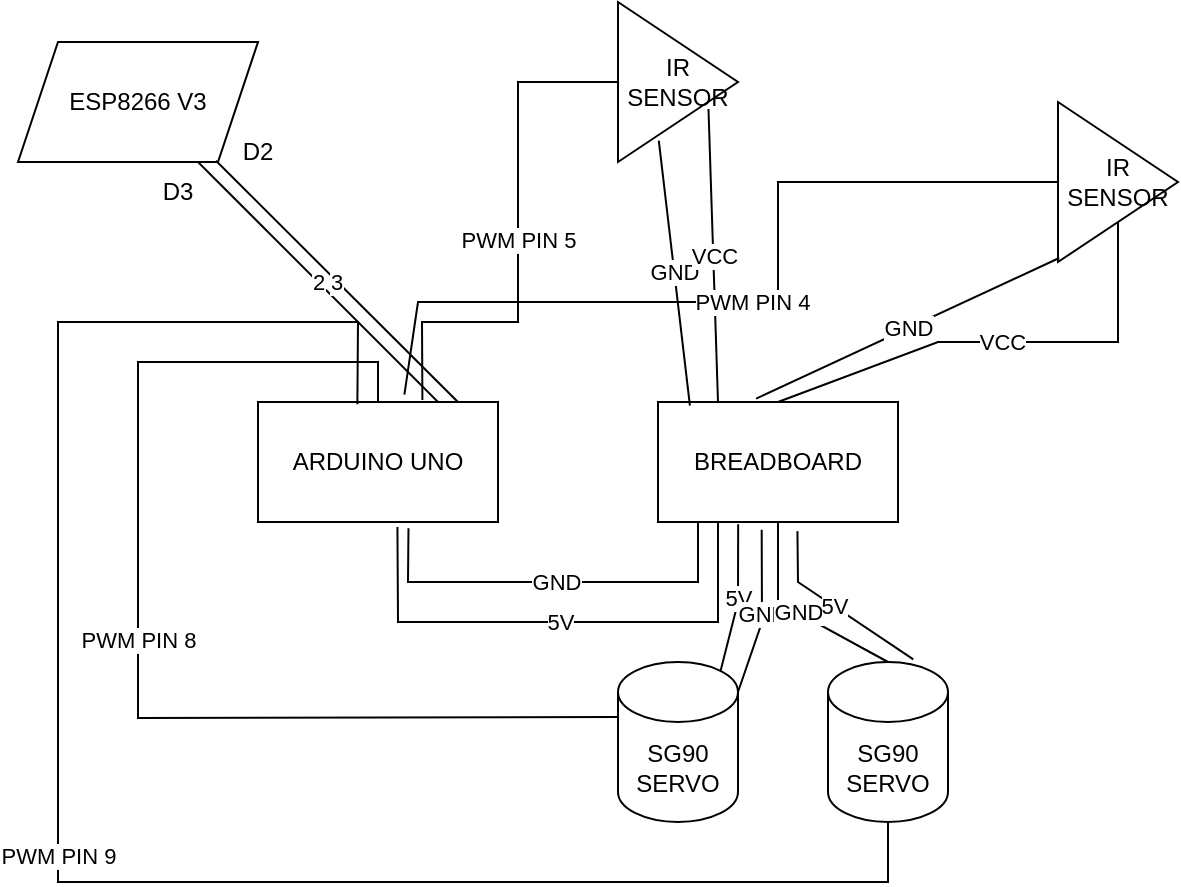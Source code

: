 <mxfile version="20.6.0" type="github" pages="2">
  <diagram id="OvYA2EbkqjAhUJHGd9VV" name="Page-1">
    <mxGraphModel dx="1678" dy="498" grid="1" gridSize="10" guides="1" tooltips="1" connect="1" arrows="1" fold="1" page="1" pageScale="1" pageWidth="850" pageHeight="1100" math="0" shadow="0">
      <root>
        <mxCell id="0" />
        <mxCell id="1" parent="0" />
        <mxCell id="E4Dh_VUF76rLLpkzOomr-1" value="ARDUINO UNO" style="rounded=0;whiteSpace=wrap;html=1;" vertex="1" parent="1">
          <mxGeometry x="110" y="200" width="120" height="60" as="geometry" />
        </mxCell>
        <mxCell id="E4Dh_VUF76rLLpkzOomr-2" value="BREADBOARD" style="rounded=0;whiteSpace=wrap;html=1;" vertex="1" parent="1">
          <mxGeometry x="310" y="200" width="120" height="60" as="geometry" />
        </mxCell>
        <mxCell id="E4Dh_VUF76rLLpkzOomr-3" value="IR SENSOR" style="triangle;whiteSpace=wrap;html=1;" vertex="1" parent="1">
          <mxGeometry x="290" width="60" height="80" as="geometry" />
        </mxCell>
        <mxCell id="E4Dh_VUF76rLLpkzOomr-4" value="IR SENSOR" style="triangle;whiteSpace=wrap;html=1;" vertex="1" parent="1">
          <mxGeometry x="510" y="50" width="60" height="80" as="geometry" />
        </mxCell>
        <mxCell id="E4Dh_VUF76rLLpkzOomr-5" value="SG90 SERVO" style="shape=cylinder3;whiteSpace=wrap;html=1;boundedLbl=1;backgroundOutline=1;size=15;" vertex="1" parent="1">
          <mxGeometry x="290" y="330" width="60" height="80" as="geometry" />
        </mxCell>
        <mxCell id="E4Dh_VUF76rLLpkzOomr-6" value="SG90 SERVO" style="shape=cylinder3;whiteSpace=wrap;html=1;boundedLbl=1;backgroundOutline=1;size=15;" vertex="1" parent="1">
          <mxGeometry x="395" y="330" width="60" height="80" as="geometry" />
        </mxCell>
        <mxCell id="E4Dh_VUF76rLLpkzOomr-7" value="ESP8266 V3" style="shape=parallelogram;perimeter=parallelogramPerimeter;whiteSpace=wrap;html=1;fixedSize=1;" vertex="1" parent="1">
          <mxGeometry x="-10" y="20" width="120" height="60" as="geometry" />
        </mxCell>
        <mxCell id="E4Dh_VUF76rLLpkzOomr-9" value="2" style="endArrow=none;html=1;rounded=0;entryX=0.75;entryY=1;entryDx=0;entryDy=0;" edge="1" parent="1" target="E4Dh_VUF76rLLpkzOomr-7">
          <mxGeometry width="50" height="50" relative="1" as="geometry">
            <mxPoint x="200" y="200" as="sourcePoint" />
            <mxPoint x="250" y="150" as="targetPoint" />
          </mxGeometry>
        </mxCell>
        <mxCell id="E4Dh_VUF76rLLpkzOomr-10" value="3" style="endArrow=none;html=1;rounded=0;exitX=0.833;exitY=0;exitDx=0;exitDy=0;exitPerimeter=0;entryX=0.825;entryY=0.99;entryDx=0;entryDy=0;entryPerimeter=0;" edge="1" parent="1" source="E4Dh_VUF76rLLpkzOomr-1" target="E4Dh_VUF76rLLpkzOomr-7">
          <mxGeometry width="50" height="50" relative="1" as="geometry">
            <mxPoint x="220" y="190" as="sourcePoint" />
            <mxPoint x="210" y="120" as="targetPoint" />
          </mxGeometry>
        </mxCell>
        <mxCell id="E4Dh_VUF76rLLpkzOomr-11" value="5V" style="endArrow=none;html=1;rounded=0;exitX=0.581;exitY=1.041;exitDx=0;exitDy=0;exitPerimeter=0;entryX=0.25;entryY=1;entryDx=0;entryDy=0;" edge="1" parent="1" source="E4Dh_VUF76rLLpkzOomr-1" target="E4Dh_VUF76rLLpkzOomr-2">
          <mxGeometry width="50" height="50" relative="1" as="geometry">
            <mxPoint x="400" y="260" as="sourcePoint" />
            <mxPoint x="450" y="210" as="targetPoint" />
            <Array as="points">
              <mxPoint x="180" y="310" />
              <mxPoint x="260" y="310" />
              <mxPoint x="340" y="310" />
            </Array>
          </mxGeometry>
        </mxCell>
        <mxCell id="E4Dh_VUF76rLLpkzOomr-12" value="GND" style="endArrow=none;html=1;rounded=0;exitX=0.627;exitY=1.053;exitDx=0;exitDy=0;exitPerimeter=0;" edge="1" parent="1" source="E4Dh_VUF76rLLpkzOomr-1">
          <mxGeometry width="50" height="50" relative="1" as="geometry">
            <mxPoint x="400" y="260" as="sourcePoint" />
            <mxPoint x="330" y="260" as="targetPoint" />
            <Array as="points">
              <mxPoint x="185" y="290" />
              <mxPoint x="260" y="290" />
              <mxPoint x="300" y="290" />
              <mxPoint x="330" y="290" />
            </Array>
          </mxGeometry>
        </mxCell>
        <mxCell id="E4Dh_VUF76rLLpkzOomr-13" value="5V" style="endArrow=none;html=1;rounded=0;exitX=0.855;exitY=0;exitDx=0;exitDy=4.35;exitPerimeter=0;entryX=0.334;entryY=1.018;entryDx=0;entryDy=0;entryPerimeter=0;" edge="1" parent="1" source="E4Dh_VUF76rLLpkzOomr-5" target="E4Dh_VUF76rLLpkzOomr-2">
          <mxGeometry width="50" height="50" relative="1" as="geometry">
            <mxPoint x="400" y="260" as="sourcePoint" />
            <mxPoint x="450" y="210" as="targetPoint" />
            <Array as="points">
              <mxPoint x="350" y="300" />
            </Array>
          </mxGeometry>
        </mxCell>
        <mxCell id="E4Dh_VUF76rLLpkzOomr-14" value="GND" style="endArrow=none;html=1;rounded=0;exitX=1;exitY=0;exitDx=0;exitDy=15;exitPerimeter=0;entryX=0.432;entryY=1.064;entryDx=0;entryDy=0;entryPerimeter=0;" edge="1" parent="1" source="E4Dh_VUF76rLLpkzOomr-5" target="E4Dh_VUF76rLLpkzOomr-2">
          <mxGeometry width="50" height="50" relative="1" as="geometry">
            <mxPoint x="400" y="260" as="sourcePoint" />
            <mxPoint x="450" y="210" as="targetPoint" />
            <Array as="points">
              <mxPoint x="362" y="310" />
            </Array>
          </mxGeometry>
        </mxCell>
        <mxCell id="E4Dh_VUF76rLLpkzOomr-15" value="PWM PIN 8" style="endArrow=none;html=1;rounded=0;exitX=0;exitY=0;exitDx=0;exitDy=27.5;exitPerimeter=0;entryX=0.5;entryY=0;entryDx=0;entryDy=0;" edge="1" parent="1" source="E4Dh_VUF76rLLpkzOomr-5" target="E4Dh_VUF76rLLpkzOomr-1">
          <mxGeometry width="50" height="50" relative="1" as="geometry">
            <mxPoint x="400" y="260" as="sourcePoint" />
            <mxPoint x="450" y="210" as="targetPoint" />
            <Array as="points">
              <mxPoint x="50" y="358" />
              <mxPoint x="50" y="180" />
              <mxPoint x="170" y="180" />
            </Array>
          </mxGeometry>
        </mxCell>
        <mxCell id="E4Dh_VUF76rLLpkzOomr-16" value="PWM PIN 9" style="endArrow=none;html=1;rounded=0;exitX=0.5;exitY=1;exitDx=0;exitDy=0;exitPerimeter=0;entryX=0.414;entryY=0.018;entryDx=0;entryDy=0;entryPerimeter=0;" edge="1" parent="1" source="E4Dh_VUF76rLLpkzOomr-6" target="E4Dh_VUF76rLLpkzOomr-1">
          <mxGeometry width="50" height="50" relative="1" as="geometry">
            <mxPoint x="400" y="260" as="sourcePoint" />
            <mxPoint x="450" y="210" as="targetPoint" />
            <Array as="points">
              <mxPoint x="425" y="440" />
              <mxPoint x="220" y="440" />
              <mxPoint x="10" y="440" />
              <mxPoint x="10" y="160" />
              <mxPoint x="160" y="160" />
            </Array>
          </mxGeometry>
        </mxCell>
        <mxCell id="E4Dh_VUF76rLLpkzOomr-17" value="GND" style="endArrow=none;html=1;rounded=0;exitX=0.5;exitY=0;exitDx=0;exitDy=0;exitPerimeter=0;entryX=0.5;entryY=1;entryDx=0;entryDy=0;" edge="1" parent="1" source="E4Dh_VUF76rLLpkzOomr-6" target="E4Dh_VUF76rLLpkzOomr-2">
          <mxGeometry width="50" height="50" relative="1" as="geometry">
            <mxPoint x="400" y="260" as="sourcePoint" />
            <mxPoint x="450" y="210" as="targetPoint" />
            <Array as="points">
              <mxPoint x="370" y="300" />
            </Array>
          </mxGeometry>
        </mxCell>
        <mxCell id="E4Dh_VUF76rLLpkzOomr-18" value="5V" style="endArrow=none;html=1;rounded=0;exitX=0.711;exitY=-0.016;exitDx=0;exitDy=0;exitPerimeter=0;entryX=0.581;entryY=1.076;entryDx=0;entryDy=0;entryPerimeter=0;" edge="1" parent="1" source="E4Dh_VUF76rLLpkzOomr-6" target="E4Dh_VUF76rLLpkzOomr-2">
          <mxGeometry width="50" height="50" relative="1" as="geometry">
            <mxPoint x="400" y="260" as="sourcePoint" />
            <mxPoint x="450" y="210" as="targetPoint" />
            <Array as="points">
              <mxPoint x="380" y="290" />
            </Array>
          </mxGeometry>
        </mxCell>
        <mxCell id="E4Dh_VUF76rLLpkzOomr-19" value="GND" style="endArrow=none;html=1;rounded=0;exitX=0.34;exitY=0.867;exitDx=0;exitDy=0;exitPerimeter=0;entryX=0.133;entryY=0.03;entryDx=0;entryDy=0;entryPerimeter=0;" edge="1" parent="1" source="E4Dh_VUF76rLLpkzOomr-3" target="E4Dh_VUF76rLLpkzOomr-2">
          <mxGeometry width="50" height="50" relative="1" as="geometry">
            <mxPoint x="400" y="260" as="sourcePoint" />
            <mxPoint x="450" y="210" as="targetPoint" />
          </mxGeometry>
        </mxCell>
        <mxCell id="E4Dh_VUF76rLLpkzOomr-20" value="VCC" style="endArrow=none;html=1;rounded=0;exitX=0.754;exitY=0.669;exitDx=0;exitDy=0;exitPerimeter=0;entryX=0.25;entryY=0;entryDx=0;entryDy=0;" edge="1" parent="1" source="E4Dh_VUF76rLLpkzOomr-3" target="E4Dh_VUF76rLLpkzOomr-2">
          <mxGeometry width="50" height="50" relative="1" as="geometry">
            <mxPoint x="400" y="260" as="sourcePoint" />
            <mxPoint x="450" y="210" as="targetPoint" />
          </mxGeometry>
        </mxCell>
        <mxCell id="E4Dh_VUF76rLLpkzOomr-21" value="GND" style="endArrow=none;html=1;rounded=0;entryX=0.01;entryY=0.975;entryDx=0;entryDy=0;entryPerimeter=0;exitX=0.409;exitY=-0.028;exitDx=0;exitDy=0;exitPerimeter=0;" edge="1" parent="1" source="E4Dh_VUF76rLLpkzOomr-2" target="E4Dh_VUF76rLLpkzOomr-4">
          <mxGeometry width="50" height="50" relative="1" as="geometry">
            <mxPoint x="400" y="260" as="sourcePoint" />
            <mxPoint x="450" y="210" as="targetPoint" />
          </mxGeometry>
        </mxCell>
        <mxCell id="E4Dh_VUF76rLLpkzOomr-22" value="VCC" style="endArrow=none;html=1;rounded=0;exitX=0.5;exitY=0;exitDx=0;exitDy=0;entryX=0.5;entryY=1;entryDx=0;entryDy=0;" edge="1" parent="1" source="E4Dh_VUF76rLLpkzOomr-2" target="E4Dh_VUF76rLLpkzOomr-4">
          <mxGeometry width="50" height="50" relative="1" as="geometry">
            <mxPoint x="400" y="260" as="sourcePoint" />
            <mxPoint x="450" y="210" as="targetPoint" />
            <Array as="points">
              <mxPoint x="450" y="170" />
              <mxPoint x="540" y="170" />
            </Array>
          </mxGeometry>
        </mxCell>
        <mxCell id="E4Dh_VUF76rLLpkzOomr-23" value="PWM PIN 5" style="endArrow=none;html=1;rounded=0;exitX=0.685;exitY=-0.016;exitDx=0;exitDy=0;exitPerimeter=0;entryX=0;entryY=0.5;entryDx=0;entryDy=0;" edge="1" parent="1" source="E4Dh_VUF76rLLpkzOomr-1" target="E4Dh_VUF76rLLpkzOomr-3">
          <mxGeometry width="50" height="50" relative="1" as="geometry">
            <mxPoint x="400" y="260" as="sourcePoint" />
            <mxPoint x="450" y="210" as="targetPoint" />
            <Array as="points">
              <mxPoint x="192" y="160" />
              <mxPoint x="240" y="160" />
              <mxPoint x="240" y="40" />
            </Array>
          </mxGeometry>
        </mxCell>
        <mxCell id="E4Dh_VUF76rLLpkzOomr-24" value="PWM PIN 4" style="endArrow=none;html=1;rounded=0;entryX=0;entryY=0.5;entryDx=0;entryDy=0;exitX=0.61;exitY=-0.062;exitDx=0;exitDy=0;exitPerimeter=0;" edge="1" parent="1" source="E4Dh_VUF76rLLpkzOomr-1" target="E4Dh_VUF76rLLpkzOomr-4">
          <mxGeometry width="50" height="50" relative="1" as="geometry">
            <mxPoint x="400" y="260" as="sourcePoint" />
            <mxPoint x="450" y="210" as="targetPoint" />
            <Array as="points">
              <mxPoint x="190" y="150" />
              <mxPoint x="370" y="150" />
              <mxPoint x="370" y="90" />
            </Array>
          </mxGeometry>
        </mxCell>
        <mxCell id="cLQzElCly-99KTa7Fn-c-2" value="D2" style="text;html=1;strokeColor=none;fillColor=none;align=center;verticalAlign=middle;whiteSpace=wrap;rounded=0;" vertex="1" parent="1">
          <mxGeometry x="80" y="60" width="60" height="30" as="geometry" />
        </mxCell>
        <mxCell id="cLQzElCly-99KTa7Fn-c-3" value="D3" style="text;html=1;strokeColor=none;fillColor=none;align=center;verticalAlign=middle;whiteSpace=wrap;rounded=0;" vertex="1" parent="1">
          <mxGeometry x="40" y="80" width="60" height="30" as="geometry" />
        </mxCell>
      </root>
    </mxGraphModel>
  </diagram>
  <diagram id="2HzJ6VlB92_JcA2GfheW" name="Page-2">
    <mxGraphModel dx="828" dy="498" grid="1" gridSize="10" guides="1" tooltips="1" connect="1" arrows="1" fold="1" page="1" pageScale="1" pageWidth="850" pageHeight="1100" math="0" shadow="0">
      <root>
        <mxCell id="0" />
        <mxCell id="1" parent="0" />
      </root>
    </mxGraphModel>
  </diagram>
</mxfile>
